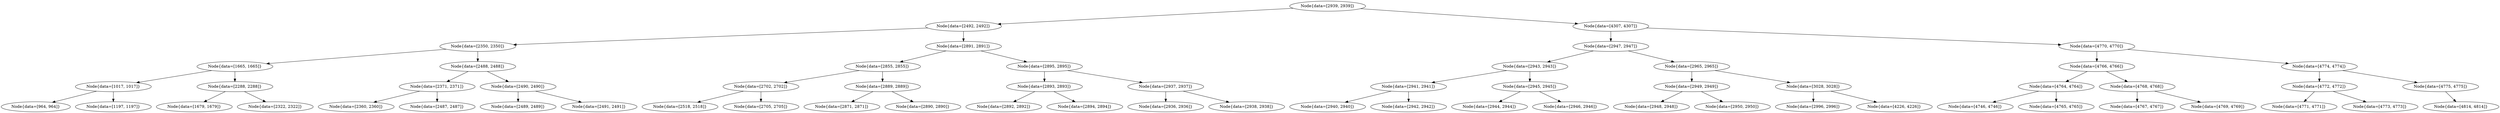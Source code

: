 digraph G{
2054460816 [label="Node{data=[2939, 2939]}"]
2054460816 -> 755479291
755479291 [label="Node{data=[2492, 2492]}"]
755479291 -> 1673177162
1673177162 [label="Node{data=[2350, 2350]}"]
1673177162 -> 2040557670
2040557670 [label="Node{data=[1665, 1665]}"]
2040557670 -> 665232087
665232087 [label="Node{data=[1017, 1017]}"]
665232087 -> 933649586
933649586 [label="Node{data=[964, 964]}"]
665232087 -> 32000756
32000756 [label="Node{data=[1197, 1197]}"]
2040557670 -> 2066819567
2066819567 [label="Node{data=[2288, 2288]}"]
2066819567 -> 1771281476
1771281476 [label="Node{data=[1679, 1679]}"]
2066819567 -> 1817513480
1817513480 [label="Node{data=[2322, 2322]}"]
1673177162 -> 799626908
799626908 [label="Node{data=[2488, 2488]}"]
799626908 -> 1571126487
1571126487 [label="Node{data=[2371, 2371]}"]
1571126487 -> 681687707
681687707 [label="Node{data=[2360, 2360]}"]
1571126487 -> 1816188105
1816188105 [label="Node{data=[2487, 2487]}"]
799626908 -> 154690155
154690155 [label="Node{data=[2490, 2490]}"]
154690155 -> 2131620959
2131620959 [label="Node{data=[2489, 2489]}"]
154690155 -> 1516108871
1516108871 [label="Node{data=[2491, 2491]}"]
755479291 -> 810655065
810655065 [label="Node{data=[2891, 2891]}"]
810655065 -> 2050001410
2050001410 [label="Node{data=[2855, 2855]}"]
2050001410 -> 1779377687
1779377687 [label="Node{data=[2702, 2702]}"]
1779377687 -> 1602568405
1602568405 [label="Node{data=[2518, 2518]}"]
1779377687 -> 1669510441
1669510441 [label="Node{data=[2705, 2705]}"]
2050001410 -> 488391617
488391617 [label="Node{data=[2889, 2889]}"]
488391617 -> 246477291
246477291 [label="Node{data=[2871, 2871]}"]
488391617 -> 2076613376
2076613376 [label="Node{data=[2890, 2890]}"]
810655065 -> 228283052
228283052 [label="Node{data=[2895, 2895]}"]
228283052 -> 1927678613
1927678613 [label="Node{data=[2893, 2893]}"]
1927678613 -> 2068873867
2068873867 [label="Node{data=[2892, 2892]}"]
1927678613 -> 880871546
880871546 [label="Node{data=[2894, 2894]}"]
228283052 -> 1675108980
1675108980 [label="Node{data=[2937, 2937]}"]
1675108980 -> 564670008
564670008 [label="Node{data=[2936, 2936]}"]
1675108980 -> 1578349660
1578349660 [label="Node{data=[2938, 2938]}"]
2054460816 -> 1651356988
1651356988 [label="Node{data=[4307, 4307]}"]
1651356988 -> 1082454151
1082454151 [label="Node{data=[2947, 2947]}"]
1082454151 -> 540921665
540921665 [label="Node{data=[2943, 2943]}"]
540921665 -> 1674522190
1674522190 [label="Node{data=[2941, 2941]}"]
1674522190 -> 1812247390
1812247390 [label="Node{data=[2940, 2940]}"]
1674522190 -> 191067793
191067793 [label="Node{data=[2942, 2942]}"]
540921665 -> 1173026683
1173026683 [label="Node{data=[2945, 2945]}"]
1173026683 -> 1598885078
1598885078 [label="Node{data=[2944, 2944]}"]
1173026683 -> 379243042
379243042 [label="Node{data=[2946, 2946]}"]
1082454151 -> 106819998
106819998 [label="Node{data=[2965, 2965]}"]
106819998 -> 345939713
345939713 [label="Node{data=[2949, 2949]}"]
345939713 -> 587336440
587336440 [label="Node{data=[2948, 2948]}"]
345939713 -> 1669926752
1669926752 [label="Node{data=[2950, 2950]}"]
106819998 -> 171033486
171033486 [label="Node{data=[3028, 3028]}"]
171033486 -> 1790387038
1790387038 [label="Node{data=[2996, 2996]}"]
171033486 -> 1498526010
1498526010 [label="Node{data=[4226, 4226]}"]
1651356988 -> 1913149311
1913149311 [label="Node{data=[4770, 4770]}"]
1913149311 -> 1981925123
1981925123 [label="Node{data=[4766, 4766]}"]
1981925123 -> 627029834
627029834 [label="Node{data=[4764, 4764]}"]
627029834 -> 1909660346
1909660346 [label="Node{data=[4746, 4746]}"]
627029834 -> 1095768144
1095768144 [label="Node{data=[4765, 4765]}"]
1981925123 -> 959563430
959563430 [label="Node{data=[4768, 4768]}"]
959563430 -> 1636619053
1636619053 [label="Node{data=[4767, 4767]}"]
959563430 -> 149095276
149095276 [label="Node{data=[4769, 4769]}"]
1913149311 -> 1227888824
1227888824 [label="Node{data=[4774, 4774]}"]
1227888824 -> 2114188238
2114188238 [label="Node{data=[4772, 4772]}"]
2114188238 -> 2039562904
2039562904 [label="Node{data=[4771, 4771]}"]
2114188238 -> 1777981093
1777981093 [label="Node{data=[4773, 4773]}"]
1227888824 -> 541452026
541452026 [label="Node{data=[4775, 4775]}"]
541452026 -> 1094315199
1094315199 [label="Node{data=[4814, 4814]}"]
}